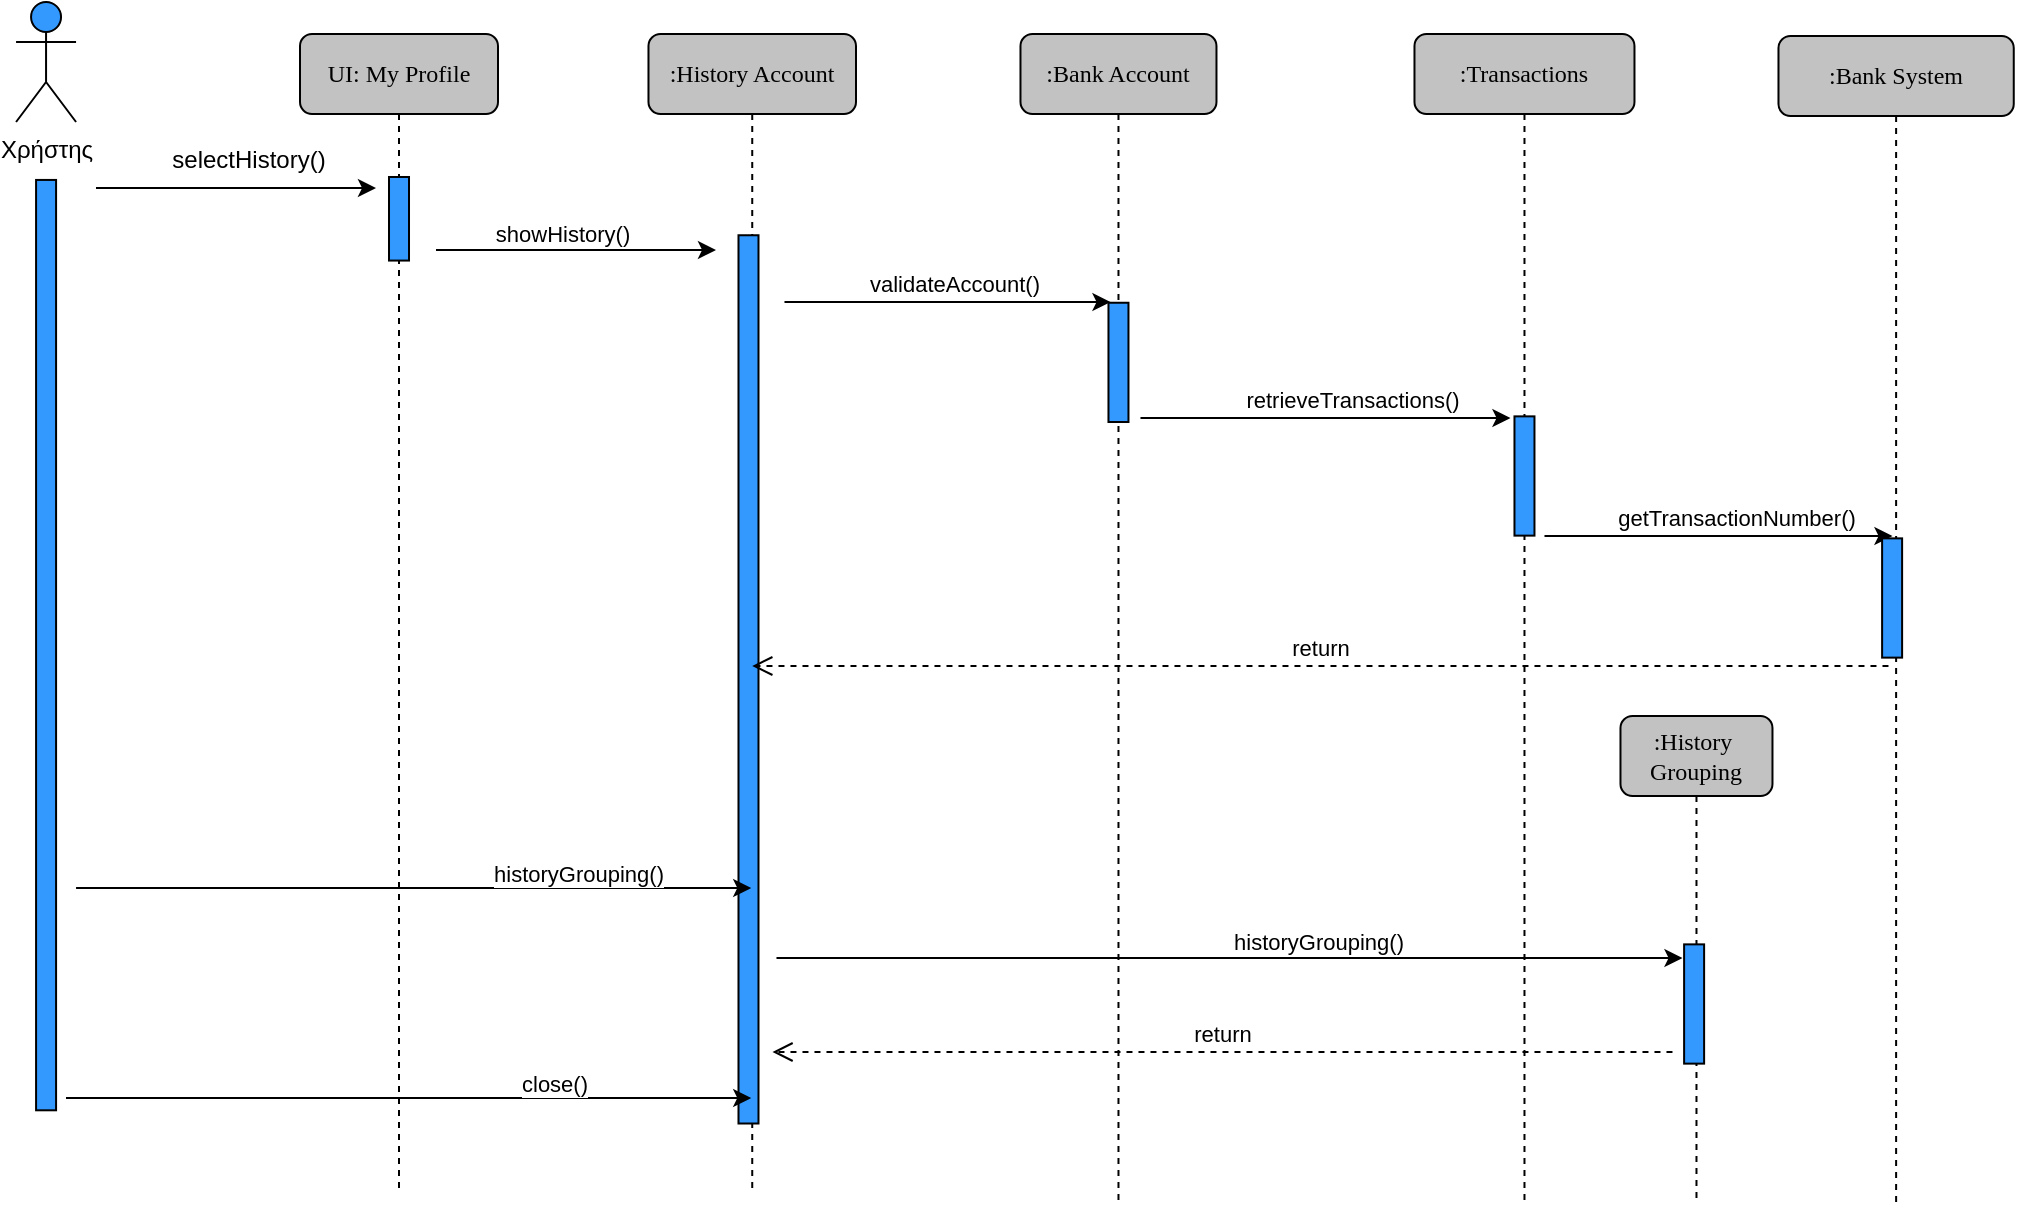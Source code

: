 <mxfile version="18.0.4" type="device"><diagram name="Page-1" id="13e1069c-82ec-6db2-03f1-153e76fe0fe0"><mxGraphModel dx="565" dy="364" grid="0" gridSize="10" guides="1" tooltips="1" connect="1" arrows="1" fold="1" page="0" pageScale="1" pageWidth="1100" pageHeight="850" background="none" math="0" shadow="0"><root><mxCell id="0"/><mxCell id="1" parent="0"/><mxCell id="7baba1c4bc27f4b0-2" value=":History Account" style="shape=umlLifeline;perimeter=lifelinePerimeter;whiteSpace=wrap;html=1;container=1;collapsible=0;recursiveResize=0;outlineConnect=0;rounded=1;shadow=0;comic=0;labelBackgroundColor=none;strokeWidth=1;fontFamily=Verdana;fontSize=12;align=center;fillColor=#C2C2C2;" parent="1" vertex="1"><mxGeometry x="418.24" y="85" width="103.76" height="579" as="geometry"/></mxCell><mxCell id="cndtYYi9K0bDURjj1MZt-8" value="" style="rounded=0;whiteSpace=wrap;html=1;rotation=90;fillColor=#3399FF;" parent="7baba1c4bc27f4b0-2" vertex="1"><mxGeometry x="-172.06" y="317.69" width="444.13" height="10" as="geometry"/></mxCell><mxCell id="7baba1c4bc27f4b0-3" value=":Transactions" style="shape=umlLifeline;perimeter=lifelinePerimeter;whiteSpace=wrap;html=1;container=1;collapsible=0;recursiveResize=0;outlineConnect=0;rounded=1;shadow=0;comic=0;labelBackgroundColor=none;strokeWidth=1;fontFamily=Verdana;fontSize=12;align=center;fillColor=#C2C2C2;" parent="1" vertex="1"><mxGeometry x="801.24" y="85" width="110" height="586" as="geometry"/></mxCell><mxCell id="JvrGUviLLFDWituGACWc-21" value="" style="rounded=0;whiteSpace=wrap;html=1;rotation=90;fillColor=#3399FF;" vertex="1" parent="7baba1c4bc27f4b0-3"><mxGeometry x="25.18" y="216" width="59.63" height="10" as="geometry"/></mxCell><mxCell id="cndtYYi9K0bDURjj1MZt-1" value="Χρήστης" style="shape=umlActor;verticalLabelPosition=bottom;verticalAlign=top;html=1;outlineConnect=0;fillColor=#3399FF;" parent="1" vertex="1"><mxGeometry x="102.03" y="69" width="30" height="60" as="geometry"/></mxCell><mxCell id="cndtYYi9K0bDURjj1MZt-6" value="" style="endArrow=classic;html=1;rounded=0;" parent="1" edge="1"><mxGeometry width="50" height="50" relative="1" as="geometry"><mxPoint x="142" y="162" as="sourcePoint"/><mxPoint x="282" y="162" as="targetPoint"/></mxGeometry></mxCell><mxCell id="cndtYYi9K0bDURjj1MZt-7" value="selectHistory()" style="text;html=1;align=center;verticalAlign=middle;resizable=0;points=[];autosize=1;strokeColor=none;fillColor=none;" parent="1" vertex="1"><mxGeometry x="174" y="139" width="87" height="18" as="geometry"/></mxCell><mxCell id="cndtYYi9K0bDURjj1MZt-22" value=":Bank System" style="shape=umlLifeline;perimeter=lifelinePerimeter;whiteSpace=wrap;html=1;container=1;collapsible=0;recursiveResize=0;outlineConnect=0;rounded=1;shadow=0;comic=0;labelBackgroundColor=none;strokeWidth=1;fontFamily=Verdana;fontSize=12;align=center;fillColor=#C2C2C2;" parent="1" vertex="1"><mxGeometry x="983.24" y="86" width="117.64" height="585" as="geometry"/></mxCell><mxCell id="JvrGUviLLFDWituGACWc-5" value="" style="endArrow=classic;html=1;rounded=0;" edge="1" parent="cndtYYi9K0bDURjj1MZt-22"><mxGeometry width="50" height="50" relative="1" as="geometry"><mxPoint x="-117" y="250.0" as="sourcePoint"/><mxPoint x="57" y="250" as="targetPoint"/></mxGeometry></mxCell><mxCell id="JvrGUviLLFDWituGACWc-6" value="getTransactionNumber()" style="edgeLabel;html=1;align=center;verticalAlign=middle;resizable=0;points=[];" vertex="1" connectable="0" parent="JvrGUviLLFDWituGACWc-5"><mxGeometry x="0.878" y="3" relative="1" as="geometry"><mxPoint x="-68" y="-6" as="offset"/></mxGeometry></mxCell><mxCell id="JvrGUviLLFDWituGACWc-7" value="return" style="html=1;verticalAlign=bottom;endArrow=open;dashed=1;endSize=8;rounded=0;" edge="1" parent="cndtYYi9K0bDURjj1MZt-22" target="7baba1c4bc27f4b0-2"><mxGeometry relative="1" as="geometry"><mxPoint x="55" y="315" as="sourcePoint"/><mxPoint x="-25" y="315" as="targetPoint"/></mxGeometry></mxCell><mxCell id="JvrGUviLLFDWituGACWc-22" value="" style="rounded=0;whiteSpace=wrap;html=1;rotation=90;fillColor=#3399FF;" vertex="1" parent="cndtYYi9K0bDURjj1MZt-22"><mxGeometry x="27" y="276" width="59.63" height="10" as="geometry"/></mxCell><mxCell id="cndtYYi9K0bDURjj1MZt-137" value="" style="rounded=0;whiteSpace=wrap;html=1;rotation=90;fillColor=#3399FF;" parent="1" vertex="1"><mxGeometry x="-115.55" y="385.56" width="465.18" height="10" as="geometry"/></mxCell><mxCell id="hT_IrYYbOMH93Zz2z3tq-9" value=":Bank Account" style="shape=umlLifeline;perimeter=lifelinePerimeter;whiteSpace=wrap;html=1;container=1;collapsible=0;recursiveResize=0;outlineConnect=0;rounded=1;shadow=0;comic=0;labelBackgroundColor=none;strokeWidth=1;fontFamily=Verdana;fontSize=12;align=center;fillColor=#C2C2C2;" parent="1" vertex="1"><mxGeometry x="604.24" y="85" width="98" height="583" as="geometry"/></mxCell><mxCell id="JvrGUviLLFDWituGACWc-20" value="" style="rounded=0;whiteSpace=wrap;html=1;rotation=90;fillColor=#3399FF;" vertex="1" parent="hT_IrYYbOMH93Zz2z3tq-9"><mxGeometry x="19.18" y="159.19" width="59.63" height="10" as="geometry"/></mxCell><mxCell id="JvrGUviLLFDWituGACWc-1" value="" style="endArrow=classic;html=1;rounded=0;" edge="1" parent="1"><mxGeometry width="50" height="50" relative="1" as="geometry"><mxPoint x="486.24" y="219" as="sourcePoint"/><mxPoint x="649.24" y="219" as="targetPoint"/></mxGeometry></mxCell><mxCell id="JvrGUviLLFDWituGACWc-2" value="validateAccount()" style="edgeLabel;html=1;align=center;verticalAlign=middle;resizable=0;points=[];" vertex="1" connectable="0" parent="JvrGUviLLFDWituGACWc-1"><mxGeometry x="0.878" y="3" relative="1" as="geometry"><mxPoint x="-68" y="-6" as="offset"/></mxGeometry></mxCell><mxCell id="JvrGUviLLFDWituGACWc-3" value="" style="endArrow=classic;html=1;rounded=0;" edge="1" parent="1"><mxGeometry width="50" height="50" relative="1" as="geometry"><mxPoint x="664.24" y="277" as="sourcePoint"/><mxPoint x="849.24" y="277" as="targetPoint"/></mxGeometry></mxCell><mxCell id="JvrGUviLLFDWituGACWc-4" value="retrieveTransactions()" style="edgeLabel;html=1;align=center;verticalAlign=middle;resizable=0;points=[];" vertex="1" connectable="0" parent="JvrGUviLLFDWituGACWc-3"><mxGeometry x="0.878" y="3" relative="1" as="geometry"><mxPoint x="-68" y="-6" as="offset"/></mxGeometry></mxCell><mxCell id="JvrGUviLLFDWituGACWc-8" value=":History&amp;nbsp;&lt;br&gt;Grouping" style="shape=umlLifeline;perimeter=lifelinePerimeter;whiteSpace=wrap;html=1;container=1;collapsible=0;recursiveResize=0;outlineConnect=0;rounded=1;shadow=0;comic=0;labelBackgroundColor=none;strokeWidth=1;fontFamily=Verdana;fontSize=12;align=center;fillColor=#C2C2C2;" vertex="1" parent="1"><mxGeometry x="904.24" y="426" width="76" height="241" as="geometry"/></mxCell><mxCell id="JvrGUviLLFDWituGACWc-9" value="" style="endArrow=classic;html=1;rounded=0;" edge="1" parent="JvrGUviLLFDWituGACWc-8"><mxGeometry width="50" height="50" relative="1" as="geometry"><mxPoint x="-422" y="121" as="sourcePoint"/><mxPoint x="31" y="121" as="targetPoint"/></mxGeometry></mxCell><mxCell id="JvrGUviLLFDWituGACWc-10" value="historyGrouping()" style="edgeLabel;html=1;align=center;verticalAlign=middle;resizable=0;points=[];" vertex="1" connectable="0" parent="JvrGUviLLFDWituGACWc-9"><mxGeometry x="0.878" y="3" relative="1" as="geometry"><mxPoint x="-155" y="-5" as="offset"/></mxGeometry></mxCell><mxCell id="JvrGUviLLFDWituGACWc-23" value="" style="rounded=0;whiteSpace=wrap;html=1;rotation=90;fillColor=#3399FF;" vertex="1" parent="JvrGUviLLFDWituGACWc-8"><mxGeometry x="7" y="139" width="59.63" height="10" as="geometry"/></mxCell><mxCell id="JvrGUviLLFDWituGACWc-13" value="" style="endArrow=classic;html=1;rounded=0;" edge="1" parent="1" target="7baba1c4bc27f4b0-2"><mxGeometry width="50" height="50" relative="1" as="geometry"><mxPoint x="132.03" y="512" as="sourcePoint"/><mxPoint x="280" y="512" as="targetPoint"/></mxGeometry></mxCell><mxCell id="JvrGUviLLFDWituGACWc-14" value="historyGrouping()" style="edgeLabel;html=1;align=center;verticalAlign=middle;resizable=0;points=[];" vertex="1" connectable="0" parent="JvrGUviLLFDWituGACWc-13"><mxGeometry x="0.098" relative="1" as="geometry"><mxPoint x="65" y="-7" as="offset"/></mxGeometry></mxCell><mxCell id="JvrGUviLLFDWituGACWc-15" value="return" style="html=1;verticalAlign=bottom;endArrow=open;dashed=1;endSize=8;rounded=0;" edge="1" parent="1"><mxGeometry relative="1" as="geometry"><mxPoint x="930.24" y="594" as="sourcePoint"/><mxPoint x="480.24" y="594" as="targetPoint"/></mxGeometry></mxCell><mxCell id="JvrGUviLLFDWituGACWc-16" value="" style="endArrow=classic;html=1;rounded=0;" edge="1" parent="1" target="7baba1c4bc27f4b0-2"><mxGeometry width="50" height="50" relative="1" as="geometry"><mxPoint x="127.0" y="617" as="sourcePoint"/><mxPoint x="274.97" y="617" as="targetPoint"/></mxGeometry></mxCell><mxCell id="JvrGUviLLFDWituGACWc-17" value="close()" style="edgeLabel;html=1;align=center;verticalAlign=middle;resizable=0;points=[];" vertex="1" connectable="0" parent="JvrGUviLLFDWituGACWc-16"><mxGeometry x="0.098" relative="1" as="geometry"><mxPoint x="56" y="-7" as="offset"/></mxGeometry></mxCell><mxCell id="JvrGUviLLFDWituGACWc-24" value="UI: My Profile" style="shape=umlLifeline;perimeter=lifelinePerimeter;whiteSpace=wrap;html=1;container=1;collapsible=0;recursiveResize=0;outlineConnect=0;rounded=1;shadow=0;comic=0;labelBackgroundColor=none;strokeWidth=1;fontFamily=Verdana;fontSize=12;align=center;fillColor=#C2C2C2;" vertex="1" parent="1"><mxGeometry x="244" y="85" width="99" height="577" as="geometry"/></mxCell><mxCell id="JvrGUviLLFDWituGACWc-25" value="" style="rounded=0;whiteSpace=wrap;html=1;rotation=90;fillColor=#3399FF;" vertex="1" parent="JvrGUviLLFDWituGACWc-24"><mxGeometry x="28.61" y="87.39" width="41.79" height="10" as="geometry"/></mxCell><mxCell id="JvrGUviLLFDWituGACWc-27" value="" style="endArrow=classic;html=1;rounded=0;" edge="1" parent="1"><mxGeometry width="50" height="50" relative="1" as="geometry"><mxPoint x="312" y="193.0" as="sourcePoint"/><mxPoint x="452" y="193.0" as="targetPoint"/></mxGeometry></mxCell><mxCell id="JvrGUviLLFDWituGACWc-28" value="showHistory()" style="edgeLabel;html=1;align=center;verticalAlign=middle;resizable=0;points=[];" vertex="1" connectable="0" parent="JvrGUviLLFDWituGACWc-27"><mxGeometry x="-0.118" y="1" relative="1" as="geometry"><mxPoint x="1" y="-7" as="offset"/></mxGeometry></mxCell></root></mxGraphModel></diagram></mxfile>